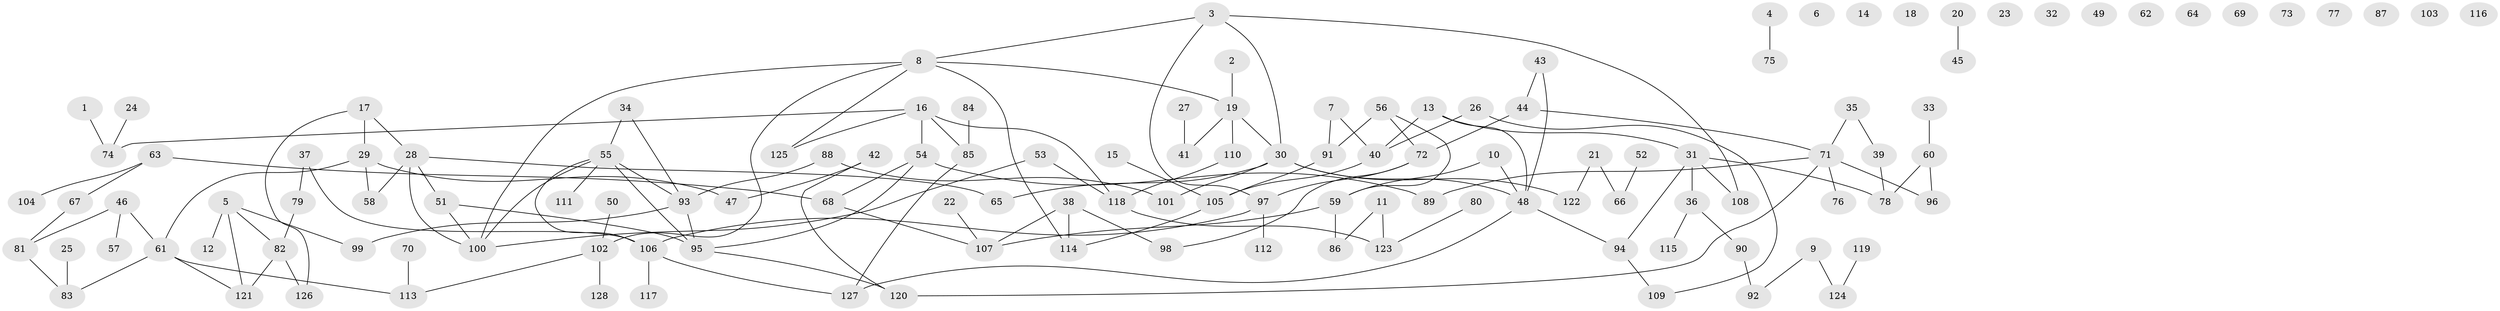 // Generated by graph-tools (version 1.1) at 2025/40/03/09/25 04:40:05]
// undirected, 128 vertices, 149 edges
graph export_dot {
graph [start="1"]
  node [color=gray90,style=filled];
  1;
  2;
  3;
  4;
  5;
  6;
  7;
  8;
  9;
  10;
  11;
  12;
  13;
  14;
  15;
  16;
  17;
  18;
  19;
  20;
  21;
  22;
  23;
  24;
  25;
  26;
  27;
  28;
  29;
  30;
  31;
  32;
  33;
  34;
  35;
  36;
  37;
  38;
  39;
  40;
  41;
  42;
  43;
  44;
  45;
  46;
  47;
  48;
  49;
  50;
  51;
  52;
  53;
  54;
  55;
  56;
  57;
  58;
  59;
  60;
  61;
  62;
  63;
  64;
  65;
  66;
  67;
  68;
  69;
  70;
  71;
  72;
  73;
  74;
  75;
  76;
  77;
  78;
  79;
  80;
  81;
  82;
  83;
  84;
  85;
  86;
  87;
  88;
  89;
  90;
  91;
  92;
  93;
  94;
  95;
  96;
  97;
  98;
  99;
  100;
  101;
  102;
  103;
  104;
  105;
  106;
  107;
  108;
  109;
  110;
  111;
  112;
  113;
  114;
  115;
  116;
  117;
  118;
  119;
  120;
  121;
  122;
  123;
  124;
  125;
  126;
  127;
  128;
  1 -- 74;
  2 -- 19;
  3 -- 8;
  3 -- 30;
  3 -- 97;
  3 -- 108;
  4 -- 75;
  5 -- 12;
  5 -- 82;
  5 -- 99;
  5 -- 121;
  7 -- 40;
  7 -- 91;
  8 -- 19;
  8 -- 100;
  8 -- 102;
  8 -- 114;
  8 -- 125;
  9 -- 92;
  9 -- 124;
  10 -- 48;
  10 -- 59;
  11 -- 86;
  11 -- 123;
  13 -- 31;
  13 -- 40;
  13 -- 48;
  15 -- 105;
  16 -- 54;
  16 -- 74;
  16 -- 85;
  16 -- 118;
  16 -- 125;
  17 -- 28;
  17 -- 29;
  17 -- 126;
  19 -- 30;
  19 -- 41;
  19 -- 110;
  20 -- 45;
  21 -- 66;
  21 -- 122;
  22 -- 107;
  24 -- 74;
  25 -- 83;
  26 -- 40;
  26 -- 109;
  27 -- 41;
  28 -- 51;
  28 -- 58;
  28 -- 65;
  28 -- 100;
  29 -- 47;
  29 -- 58;
  29 -- 61;
  30 -- 48;
  30 -- 65;
  30 -- 101;
  30 -- 122;
  31 -- 36;
  31 -- 78;
  31 -- 94;
  31 -- 108;
  33 -- 60;
  34 -- 55;
  34 -- 93;
  35 -- 39;
  35 -- 71;
  36 -- 90;
  36 -- 115;
  37 -- 79;
  37 -- 106;
  38 -- 98;
  38 -- 107;
  38 -- 114;
  39 -- 78;
  40 -- 105;
  42 -- 47;
  42 -- 120;
  43 -- 44;
  43 -- 48;
  44 -- 71;
  44 -- 72;
  46 -- 57;
  46 -- 61;
  46 -- 81;
  48 -- 94;
  48 -- 127;
  50 -- 102;
  51 -- 95;
  51 -- 100;
  52 -- 66;
  53 -- 100;
  53 -- 118;
  54 -- 68;
  54 -- 89;
  54 -- 95;
  55 -- 93;
  55 -- 95;
  55 -- 100;
  55 -- 106;
  55 -- 111;
  56 -- 59;
  56 -- 72;
  56 -- 91;
  59 -- 86;
  59 -- 107;
  60 -- 78;
  60 -- 96;
  61 -- 83;
  61 -- 113;
  61 -- 121;
  63 -- 67;
  63 -- 68;
  63 -- 104;
  67 -- 81;
  68 -- 107;
  70 -- 113;
  71 -- 76;
  71 -- 89;
  71 -- 96;
  71 -- 120;
  72 -- 97;
  72 -- 98;
  79 -- 82;
  80 -- 123;
  81 -- 83;
  82 -- 121;
  82 -- 126;
  84 -- 85;
  85 -- 127;
  88 -- 93;
  88 -- 101;
  90 -- 92;
  91 -- 105;
  93 -- 95;
  93 -- 99;
  94 -- 109;
  95 -- 120;
  97 -- 106;
  97 -- 112;
  102 -- 113;
  102 -- 128;
  105 -- 114;
  106 -- 117;
  106 -- 127;
  110 -- 118;
  118 -- 123;
  119 -- 124;
}
